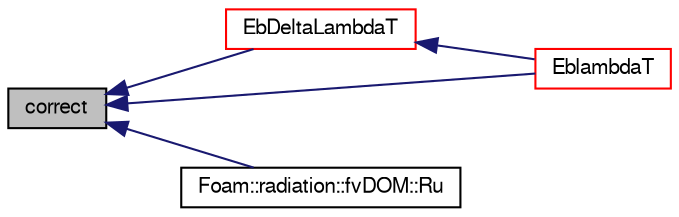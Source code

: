 digraph "correct"
{
  bgcolor="transparent";
  edge [fontname="FreeSans",fontsize="10",labelfontname="FreeSans",labelfontsize="10"];
  node [fontname="FreeSans",fontsize="10",shape=record];
  rankdir="LR";
  Node55 [label="correct",height=0.2,width=0.4,color="black", fillcolor="grey75", style="filled", fontcolor="black"];
  Node55 -> Node56 [dir="back",color="midnightblue",fontsize="10",style="solid",fontname="FreeSans"];
  Node56 [label="EbDeltaLambdaT",height=0.2,width=0.4,color="red",URL="$a30018.html#a571ad865605e339dc20b3f3a7e520542",tooltip="Integral energy at T from lambda1 to lambda2. "];
  Node56 -> Node57 [dir="back",color="midnightblue",fontsize="10",style="solid",fontname="FreeSans"];
  Node57 [label="EblambdaT",height=0.2,width=0.4,color="red",URL="$a30018.html#a4e52a39060526a6a5201ab8fc4760373",tooltip="Spectral emission for the black body at T and lambda. "];
  Node55 -> Node57 [dir="back",color="midnightblue",fontsize="10",style="solid",fontname="FreeSans"];
  Node55 -> Node60 [dir="back",color="midnightblue",fontsize="10",style="solid",fontname="FreeSans"];
  Node60 [label="Foam::radiation::fvDOM::Ru",height=0.2,width=0.4,color="black",URL="$a30022.html#a28f31f600eaba62963f10050bfff1b08",tooltip="Source term component (constant) "];
}
